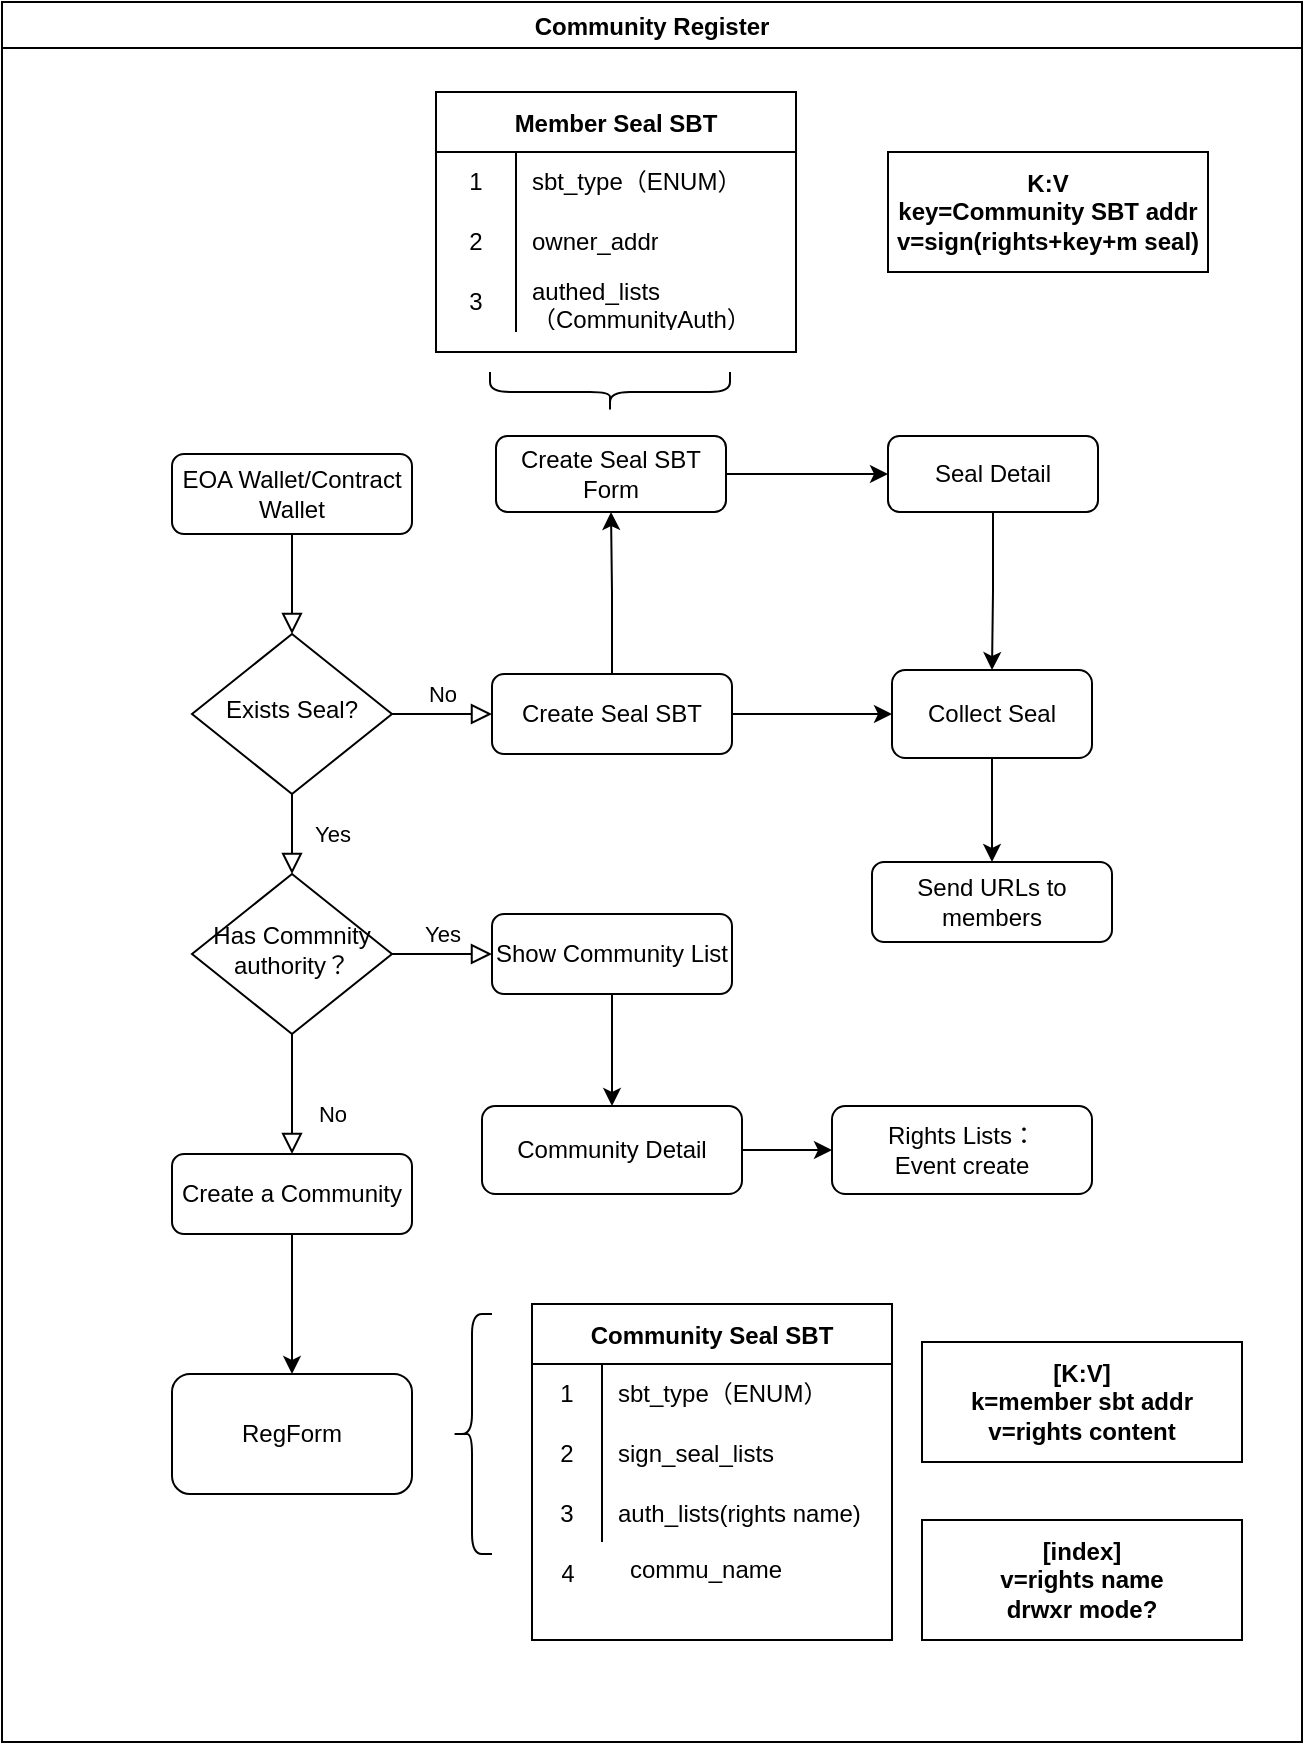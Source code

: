 <mxfile version="20.2.0" type="github">
  <diagram id="C5RBs43oDa-KdzZeNtuy" name="Page-1">
    <mxGraphModel dx="1055" dy="1689" grid="1" gridSize="10" guides="1" tooltips="1" connect="1" arrows="1" fold="1" page="1" pageScale="1" pageWidth="827" pageHeight="1169" math="0" shadow="0">
      <root>
        <mxCell id="WIyWlLk6GJQsqaUBKTNV-0" />
        <mxCell id="WIyWlLk6GJQsqaUBKTNV-1" parent="WIyWlLk6GJQsqaUBKTNV-0" />
        <mxCell id="AzbD6XMumv_pFaZ5dlBS-0" value="Community Register" style="swimlane;" vertex="1" parent="WIyWlLk6GJQsqaUBKTNV-1">
          <mxGeometry x="100" y="-1080" width="650" height="870" as="geometry" />
        </mxCell>
        <mxCell id="WIyWlLk6GJQsqaUBKTNV-3" value="EOA Wallet/Contract Wallet" style="rounded=1;whiteSpace=wrap;html=1;fontSize=12;glass=0;strokeWidth=1;shadow=0;" parent="AzbD6XMumv_pFaZ5dlBS-0" vertex="1">
          <mxGeometry x="85" y="226" width="120" height="40" as="geometry" />
        </mxCell>
        <mxCell id="WIyWlLk6GJQsqaUBKTNV-6" value="Exists Seal?" style="rhombus;whiteSpace=wrap;html=1;shadow=0;fontFamily=Helvetica;fontSize=12;align=center;strokeWidth=1;spacing=6;spacingTop=-4;" parent="AzbD6XMumv_pFaZ5dlBS-0" vertex="1">
          <mxGeometry x="95" y="316" width="100" height="80" as="geometry" />
        </mxCell>
        <mxCell id="WIyWlLk6GJQsqaUBKTNV-2" value="" style="rounded=0;html=1;jettySize=auto;orthogonalLoop=1;fontSize=11;endArrow=block;endFill=0;endSize=8;strokeWidth=1;shadow=0;labelBackgroundColor=none;edgeStyle=orthogonalEdgeStyle;" parent="AzbD6XMumv_pFaZ5dlBS-0" source="WIyWlLk6GJQsqaUBKTNV-3" target="WIyWlLk6GJQsqaUBKTNV-6" edge="1">
          <mxGeometry relative="1" as="geometry" />
        </mxCell>
        <mxCell id="AzbD6XMumv_pFaZ5dlBS-2" value="" style="edgeStyle=orthogonalEdgeStyle;rounded=0;orthogonalLoop=1;jettySize=auto;html=1;" edge="1" parent="AzbD6XMumv_pFaZ5dlBS-0" source="WIyWlLk6GJQsqaUBKTNV-7" target="AzbD6XMumv_pFaZ5dlBS-1">
          <mxGeometry relative="1" as="geometry" />
        </mxCell>
        <mxCell id="AzbD6XMumv_pFaZ5dlBS-15" value="" style="edgeStyle=orthogonalEdgeStyle;rounded=0;orthogonalLoop=1;jettySize=auto;html=1;" edge="1" parent="AzbD6XMumv_pFaZ5dlBS-0" source="WIyWlLk6GJQsqaUBKTNV-7" target="AzbD6XMumv_pFaZ5dlBS-14">
          <mxGeometry relative="1" as="geometry" />
        </mxCell>
        <mxCell id="WIyWlLk6GJQsqaUBKTNV-7" value="Create Seal SBT" style="rounded=1;whiteSpace=wrap;html=1;fontSize=12;glass=0;strokeWidth=1;shadow=0;" parent="AzbD6XMumv_pFaZ5dlBS-0" vertex="1">
          <mxGeometry x="245" y="336" width="120" height="40" as="geometry" />
        </mxCell>
        <mxCell id="WIyWlLk6GJQsqaUBKTNV-5" value="No" style="edgeStyle=orthogonalEdgeStyle;rounded=0;html=1;jettySize=auto;orthogonalLoop=1;fontSize=11;endArrow=block;endFill=0;endSize=8;strokeWidth=1;shadow=0;labelBackgroundColor=none;" parent="AzbD6XMumv_pFaZ5dlBS-0" source="WIyWlLk6GJQsqaUBKTNV-6" target="WIyWlLk6GJQsqaUBKTNV-7" edge="1">
          <mxGeometry y="10" relative="1" as="geometry">
            <mxPoint as="offset" />
          </mxGeometry>
        </mxCell>
        <mxCell id="WIyWlLk6GJQsqaUBKTNV-10" value="Has Commnity authority？" style="rhombus;whiteSpace=wrap;html=1;shadow=0;fontFamily=Helvetica;fontSize=12;align=center;strokeWidth=1;spacing=6;spacingTop=-4;" parent="AzbD6XMumv_pFaZ5dlBS-0" vertex="1">
          <mxGeometry x="95" y="436" width="100" height="80" as="geometry" />
        </mxCell>
        <mxCell id="WIyWlLk6GJQsqaUBKTNV-4" value="Yes" style="rounded=0;html=1;jettySize=auto;orthogonalLoop=1;fontSize=11;endArrow=block;endFill=0;endSize=8;strokeWidth=1;shadow=0;labelBackgroundColor=none;edgeStyle=orthogonalEdgeStyle;" parent="AzbD6XMumv_pFaZ5dlBS-0" source="WIyWlLk6GJQsqaUBKTNV-6" target="WIyWlLk6GJQsqaUBKTNV-10" edge="1">
          <mxGeometry y="20" relative="1" as="geometry">
            <mxPoint as="offset" />
          </mxGeometry>
        </mxCell>
        <mxCell id="AzbD6XMumv_pFaZ5dlBS-11" value="" style="edgeStyle=orthogonalEdgeStyle;rounded=0;orthogonalLoop=1;jettySize=auto;html=1;" edge="1" parent="AzbD6XMumv_pFaZ5dlBS-0" source="WIyWlLk6GJQsqaUBKTNV-11" target="AzbD6XMumv_pFaZ5dlBS-10">
          <mxGeometry relative="1" as="geometry" />
        </mxCell>
        <mxCell id="WIyWlLk6GJQsqaUBKTNV-11" value="Create a Community" style="rounded=1;whiteSpace=wrap;html=1;fontSize=12;glass=0;strokeWidth=1;shadow=0;" parent="AzbD6XMumv_pFaZ5dlBS-0" vertex="1">
          <mxGeometry x="85" y="576" width="120" height="40" as="geometry" />
        </mxCell>
        <mxCell id="WIyWlLk6GJQsqaUBKTNV-8" value="No" style="rounded=0;html=1;jettySize=auto;orthogonalLoop=1;fontSize=11;endArrow=block;endFill=0;endSize=8;strokeWidth=1;shadow=0;labelBackgroundColor=none;edgeStyle=orthogonalEdgeStyle;" parent="AzbD6XMumv_pFaZ5dlBS-0" source="WIyWlLk6GJQsqaUBKTNV-10" target="WIyWlLk6GJQsqaUBKTNV-11" edge="1">
          <mxGeometry x="0.333" y="20" relative="1" as="geometry">
            <mxPoint as="offset" />
          </mxGeometry>
        </mxCell>
        <mxCell id="AzbD6XMumv_pFaZ5dlBS-8" value="" style="edgeStyle=orthogonalEdgeStyle;rounded=0;orthogonalLoop=1;jettySize=auto;html=1;" edge="1" parent="AzbD6XMumv_pFaZ5dlBS-0" source="WIyWlLk6GJQsqaUBKTNV-12" target="AzbD6XMumv_pFaZ5dlBS-5">
          <mxGeometry relative="1" as="geometry" />
        </mxCell>
        <mxCell id="WIyWlLk6GJQsqaUBKTNV-12" value="Show Community List" style="rounded=1;whiteSpace=wrap;html=1;fontSize=12;glass=0;strokeWidth=1;shadow=0;" parent="AzbD6XMumv_pFaZ5dlBS-0" vertex="1">
          <mxGeometry x="245" y="456" width="120" height="40" as="geometry" />
        </mxCell>
        <mxCell id="WIyWlLk6GJQsqaUBKTNV-9" value="Yes" style="edgeStyle=orthogonalEdgeStyle;rounded=0;html=1;jettySize=auto;orthogonalLoop=1;fontSize=11;endArrow=block;endFill=0;endSize=8;strokeWidth=1;shadow=0;labelBackgroundColor=none;" parent="AzbD6XMumv_pFaZ5dlBS-0" source="WIyWlLk6GJQsqaUBKTNV-10" target="WIyWlLk6GJQsqaUBKTNV-12" edge="1">
          <mxGeometry y="10" relative="1" as="geometry">
            <mxPoint as="offset" />
          </mxGeometry>
        </mxCell>
        <mxCell id="AzbD6XMumv_pFaZ5dlBS-4" value="" style="edgeStyle=orthogonalEdgeStyle;rounded=0;orthogonalLoop=1;jettySize=auto;html=1;" edge="1" parent="AzbD6XMumv_pFaZ5dlBS-0" source="AzbD6XMumv_pFaZ5dlBS-1" target="AzbD6XMumv_pFaZ5dlBS-3">
          <mxGeometry relative="1" as="geometry" />
        </mxCell>
        <mxCell id="AzbD6XMumv_pFaZ5dlBS-1" value="Collect Seal" style="whiteSpace=wrap;html=1;rounded=1;glass=0;strokeWidth=1;shadow=0;" vertex="1" parent="AzbD6XMumv_pFaZ5dlBS-0">
          <mxGeometry x="445" y="334" width="100" height="44" as="geometry" />
        </mxCell>
        <mxCell id="AzbD6XMumv_pFaZ5dlBS-3" value="Send URLs to members" style="rounded=1;whiteSpace=wrap;html=1;fontSize=12;glass=0;strokeWidth=1;shadow=0;" vertex="1" parent="AzbD6XMumv_pFaZ5dlBS-0">
          <mxGeometry x="435" y="430" width="120" height="40" as="geometry" />
        </mxCell>
        <mxCell id="AzbD6XMumv_pFaZ5dlBS-9" value="" style="edgeStyle=orthogonalEdgeStyle;rounded=0;orthogonalLoop=1;jettySize=auto;html=1;" edge="1" parent="AzbD6XMumv_pFaZ5dlBS-0" source="AzbD6XMumv_pFaZ5dlBS-5" target="AzbD6XMumv_pFaZ5dlBS-7">
          <mxGeometry relative="1" as="geometry" />
        </mxCell>
        <mxCell id="AzbD6XMumv_pFaZ5dlBS-5" value="Community Detail" style="whiteSpace=wrap;html=1;rounded=1;glass=0;strokeWidth=1;shadow=0;" vertex="1" parent="AzbD6XMumv_pFaZ5dlBS-0">
          <mxGeometry x="240" y="552" width="130" height="44" as="geometry" />
        </mxCell>
        <mxCell id="AzbD6XMumv_pFaZ5dlBS-7" value="Rights Lists：&lt;br&gt;Event create" style="whiteSpace=wrap;html=1;rounded=1;glass=0;strokeWidth=1;shadow=0;" vertex="1" parent="AzbD6XMumv_pFaZ5dlBS-0">
          <mxGeometry x="415" y="552" width="130" height="44" as="geometry" />
        </mxCell>
        <mxCell id="AzbD6XMumv_pFaZ5dlBS-10" value="RegForm" style="whiteSpace=wrap;html=1;rounded=1;glass=0;strokeWidth=1;shadow=0;" vertex="1" parent="AzbD6XMumv_pFaZ5dlBS-0">
          <mxGeometry x="85" y="686" width="120" height="60" as="geometry" />
        </mxCell>
        <mxCell id="AzbD6XMumv_pFaZ5dlBS-13" value="" style="shape=curlyBracket;whiteSpace=wrap;html=1;rounded=1;" vertex="1" parent="AzbD6XMumv_pFaZ5dlBS-0">
          <mxGeometry x="225" y="656" width="20" height="120" as="geometry" />
        </mxCell>
        <mxCell id="AzbD6XMumv_pFaZ5dlBS-17" value="" style="edgeStyle=orthogonalEdgeStyle;rounded=0;orthogonalLoop=1;jettySize=auto;html=1;" edge="1" parent="AzbD6XMumv_pFaZ5dlBS-0" source="AzbD6XMumv_pFaZ5dlBS-14" target="AzbD6XMumv_pFaZ5dlBS-16">
          <mxGeometry relative="1" as="geometry" />
        </mxCell>
        <mxCell id="AzbD6XMumv_pFaZ5dlBS-14" value="Create Seal SBT Form" style="whiteSpace=wrap;html=1;rounded=1;glass=0;strokeWidth=1;shadow=0;" vertex="1" parent="AzbD6XMumv_pFaZ5dlBS-0">
          <mxGeometry x="247" y="217" width="115" height="38" as="geometry" />
        </mxCell>
        <mxCell id="AzbD6XMumv_pFaZ5dlBS-18" value="" style="edgeStyle=orthogonalEdgeStyle;rounded=0;orthogonalLoop=1;jettySize=auto;html=1;" edge="1" parent="AzbD6XMumv_pFaZ5dlBS-0" source="AzbD6XMumv_pFaZ5dlBS-16" target="AzbD6XMumv_pFaZ5dlBS-1">
          <mxGeometry relative="1" as="geometry" />
        </mxCell>
        <mxCell id="AzbD6XMumv_pFaZ5dlBS-16" value="Seal Detail" style="whiteSpace=wrap;html=1;rounded=1;glass=0;strokeWidth=1;shadow=0;" vertex="1" parent="AzbD6XMumv_pFaZ5dlBS-0">
          <mxGeometry x="443" y="217" width="105" height="38" as="geometry" />
        </mxCell>
        <mxCell id="AzbD6XMumv_pFaZ5dlBS-19" value="" style="shape=curlyBracket;whiteSpace=wrap;html=1;rounded=1;flipH=1;rotation=90;" vertex="1" parent="AzbD6XMumv_pFaZ5dlBS-0">
          <mxGeometry x="294" y="135" width="20" height="120" as="geometry" />
        </mxCell>
        <mxCell id="AzbD6XMumv_pFaZ5dlBS-20" value="Member Seal SBT" style="shape=table;startSize=30;container=1;collapsible=0;childLayout=tableLayout;fixedRows=1;rowLines=0;fontStyle=1;" vertex="1" parent="AzbD6XMumv_pFaZ5dlBS-0">
          <mxGeometry x="217" y="45" width="180" height="130" as="geometry" />
        </mxCell>
        <mxCell id="AzbD6XMumv_pFaZ5dlBS-21" value="" style="shape=tableRow;horizontal=0;startSize=0;swimlaneHead=0;swimlaneBody=0;top=0;left=0;bottom=0;right=0;collapsible=0;dropTarget=0;fillColor=none;points=[[0,0.5],[1,0.5]];portConstraint=eastwest;" vertex="1" parent="AzbD6XMumv_pFaZ5dlBS-20">
          <mxGeometry y="30" width="180" height="30" as="geometry" />
        </mxCell>
        <mxCell id="AzbD6XMumv_pFaZ5dlBS-22" value="1" style="shape=partialRectangle;html=1;whiteSpace=wrap;connectable=0;fillColor=none;top=0;left=0;bottom=0;right=0;overflow=hidden;pointerEvents=1;" vertex="1" parent="AzbD6XMumv_pFaZ5dlBS-21">
          <mxGeometry width="40" height="30" as="geometry">
            <mxRectangle width="40" height="30" as="alternateBounds" />
          </mxGeometry>
        </mxCell>
        <mxCell id="AzbD6XMumv_pFaZ5dlBS-23" value="sbt_type（ENUM）" style="shape=partialRectangle;html=1;whiteSpace=wrap;connectable=0;fillColor=none;top=0;left=0;bottom=0;right=0;align=left;spacingLeft=6;overflow=hidden;" vertex="1" parent="AzbD6XMumv_pFaZ5dlBS-21">
          <mxGeometry x="40" width="140" height="30" as="geometry">
            <mxRectangle width="140" height="30" as="alternateBounds" />
          </mxGeometry>
        </mxCell>
        <mxCell id="AzbD6XMumv_pFaZ5dlBS-24" value="" style="shape=tableRow;horizontal=0;startSize=0;swimlaneHead=0;swimlaneBody=0;top=0;left=0;bottom=0;right=0;collapsible=0;dropTarget=0;fillColor=none;points=[[0,0.5],[1,0.5]];portConstraint=eastwest;" vertex="1" parent="AzbD6XMumv_pFaZ5dlBS-20">
          <mxGeometry y="60" width="180" height="30" as="geometry" />
        </mxCell>
        <mxCell id="AzbD6XMumv_pFaZ5dlBS-25" value="2" style="shape=partialRectangle;html=1;whiteSpace=wrap;connectable=0;fillColor=none;top=0;left=0;bottom=0;right=0;overflow=hidden;" vertex="1" parent="AzbD6XMumv_pFaZ5dlBS-24">
          <mxGeometry width="40" height="30" as="geometry">
            <mxRectangle width="40" height="30" as="alternateBounds" />
          </mxGeometry>
        </mxCell>
        <mxCell id="AzbD6XMumv_pFaZ5dlBS-26" value="owner_addr" style="shape=partialRectangle;html=1;whiteSpace=wrap;connectable=0;fillColor=none;top=0;left=0;bottom=0;right=0;align=left;spacingLeft=6;overflow=hidden;" vertex="1" parent="AzbD6XMumv_pFaZ5dlBS-24">
          <mxGeometry x="40" width="140" height="30" as="geometry">
            <mxRectangle width="140" height="30" as="alternateBounds" />
          </mxGeometry>
        </mxCell>
        <mxCell id="AzbD6XMumv_pFaZ5dlBS-27" value="" style="shape=tableRow;horizontal=0;startSize=0;swimlaneHead=0;swimlaneBody=0;top=0;left=0;bottom=0;right=0;collapsible=0;dropTarget=0;fillColor=none;points=[[0,0.5],[1,0.5]];portConstraint=eastwest;" vertex="1" parent="AzbD6XMumv_pFaZ5dlBS-20">
          <mxGeometry y="90" width="180" height="30" as="geometry" />
        </mxCell>
        <mxCell id="AzbD6XMumv_pFaZ5dlBS-28" value="3" style="shape=partialRectangle;html=1;whiteSpace=wrap;connectable=0;fillColor=none;top=0;left=0;bottom=0;right=0;overflow=hidden;" vertex="1" parent="AzbD6XMumv_pFaZ5dlBS-27">
          <mxGeometry width="40" height="30" as="geometry">
            <mxRectangle width="40" height="30" as="alternateBounds" />
          </mxGeometry>
        </mxCell>
        <mxCell id="AzbD6XMumv_pFaZ5dlBS-29" value="authed_lists（CommunityAuth）" style="shape=partialRectangle;html=1;whiteSpace=wrap;connectable=0;fillColor=none;top=0;left=0;bottom=0;right=0;align=left;spacingLeft=6;overflow=hidden;" vertex="1" parent="AzbD6XMumv_pFaZ5dlBS-27">
          <mxGeometry x="40" width="140" height="30" as="geometry">
            <mxRectangle width="140" height="30" as="alternateBounds" />
          </mxGeometry>
        </mxCell>
        <mxCell id="AzbD6XMumv_pFaZ5dlBS-30" value="Community Seal SBT" style="shape=table;startSize=30;container=1;collapsible=0;childLayout=tableLayout;fixedRows=1;rowLines=0;fontStyle=1;" vertex="1" parent="AzbD6XMumv_pFaZ5dlBS-0">
          <mxGeometry x="265" y="651" width="180" height="168" as="geometry" />
        </mxCell>
        <mxCell id="AzbD6XMumv_pFaZ5dlBS-31" value="" style="shape=tableRow;horizontal=0;startSize=0;swimlaneHead=0;swimlaneBody=0;top=0;left=0;bottom=0;right=0;collapsible=0;dropTarget=0;fillColor=none;points=[[0,0.5],[1,0.5]];portConstraint=eastwest;" vertex="1" parent="AzbD6XMumv_pFaZ5dlBS-30">
          <mxGeometry y="30" width="180" height="30" as="geometry" />
        </mxCell>
        <mxCell id="AzbD6XMumv_pFaZ5dlBS-32" value="1" style="shape=partialRectangle;html=1;whiteSpace=wrap;connectable=0;fillColor=none;top=0;left=0;bottom=0;right=0;overflow=hidden;pointerEvents=1;" vertex="1" parent="AzbD6XMumv_pFaZ5dlBS-31">
          <mxGeometry width="35" height="30" as="geometry">
            <mxRectangle width="35" height="30" as="alternateBounds" />
          </mxGeometry>
        </mxCell>
        <mxCell id="AzbD6XMumv_pFaZ5dlBS-33" value="sbt_type（ENUM）" style="shape=partialRectangle;html=1;whiteSpace=wrap;connectable=0;fillColor=none;top=0;left=0;bottom=0;right=0;align=left;spacingLeft=6;overflow=hidden;" vertex="1" parent="AzbD6XMumv_pFaZ5dlBS-31">
          <mxGeometry x="35" width="145" height="30" as="geometry">
            <mxRectangle width="145" height="30" as="alternateBounds" />
          </mxGeometry>
        </mxCell>
        <mxCell id="AzbD6XMumv_pFaZ5dlBS-34" value="" style="shape=tableRow;horizontal=0;startSize=0;swimlaneHead=0;swimlaneBody=0;top=0;left=0;bottom=0;right=0;collapsible=0;dropTarget=0;fillColor=none;points=[[0,0.5],[1,0.5]];portConstraint=eastwest;" vertex="1" parent="AzbD6XMumv_pFaZ5dlBS-30">
          <mxGeometry y="60" width="180" height="30" as="geometry" />
        </mxCell>
        <mxCell id="AzbD6XMumv_pFaZ5dlBS-35" value="2" style="shape=partialRectangle;html=1;whiteSpace=wrap;connectable=0;fillColor=none;top=0;left=0;bottom=0;right=0;overflow=hidden;" vertex="1" parent="AzbD6XMumv_pFaZ5dlBS-34">
          <mxGeometry width="35" height="30" as="geometry">
            <mxRectangle width="35" height="30" as="alternateBounds" />
          </mxGeometry>
        </mxCell>
        <mxCell id="AzbD6XMumv_pFaZ5dlBS-36" value="sign_seal_lists" style="shape=partialRectangle;html=1;whiteSpace=wrap;connectable=0;fillColor=none;top=0;left=0;bottom=0;right=0;align=left;spacingLeft=6;overflow=hidden;" vertex="1" parent="AzbD6XMumv_pFaZ5dlBS-34">
          <mxGeometry x="35" width="145" height="30" as="geometry">
            <mxRectangle width="145" height="30" as="alternateBounds" />
          </mxGeometry>
        </mxCell>
        <mxCell id="AzbD6XMumv_pFaZ5dlBS-37" value="" style="shape=tableRow;horizontal=0;startSize=0;swimlaneHead=0;swimlaneBody=0;top=0;left=0;bottom=0;right=0;collapsible=0;dropTarget=0;fillColor=none;points=[[0,0.5],[1,0.5]];portConstraint=eastwest;" vertex="1" parent="AzbD6XMumv_pFaZ5dlBS-30">
          <mxGeometry y="90" width="180" height="29" as="geometry" />
        </mxCell>
        <mxCell id="AzbD6XMumv_pFaZ5dlBS-38" value="3" style="shape=partialRectangle;html=1;whiteSpace=wrap;connectable=0;fillColor=none;top=0;left=0;bottom=0;right=0;overflow=hidden;" vertex="1" parent="AzbD6XMumv_pFaZ5dlBS-37">
          <mxGeometry width="35" height="29" as="geometry">
            <mxRectangle width="35" height="29" as="alternateBounds" />
          </mxGeometry>
        </mxCell>
        <mxCell id="AzbD6XMumv_pFaZ5dlBS-39" value="auth_lists(rights name)" style="shape=partialRectangle;html=1;whiteSpace=wrap;connectable=0;fillColor=none;top=0;left=0;bottom=0;right=0;align=left;spacingLeft=6;overflow=hidden;" vertex="1" parent="AzbD6XMumv_pFaZ5dlBS-37">
          <mxGeometry x="35" width="145" height="29" as="geometry">
            <mxRectangle width="145" height="29" as="alternateBounds" />
          </mxGeometry>
        </mxCell>
        <mxCell id="AzbD6XMumv_pFaZ5dlBS-40" value="K:V&lt;br&gt;key=Community SBT addr&lt;br&gt;v=sign(rights+key+m seal)" style="whiteSpace=wrap;html=1;startSize=30;fontStyle=1;" vertex="1" parent="AzbD6XMumv_pFaZ5dlBS-0">
          <mxGeometry x="443" y="75" width="160" height="60" as="geometry" />
        </mxCell>
        <mxCell id="AzbD6XMumv_pFaZ5dlBS-41" value="[index]&lt;br&gt;v=rights name&lt;br&gt;drwxr mode?" style="whiteSpace=wrap;html=1;startSize=30;fontStyle=1;" vertex="1" parent="AzbD6XMumv_pFaZ5dlBS-0">
          <mxGeometry x="460" y="759" width="160" height="60" as="geometry" />
        </mxCell>
        <mxCell id="AzbD6XMumv_pFaZ5dlBS-44" value="[K:V]&lt;br&gt;k=member sbt addr&lt;br&gt;v=rights content" style="whiteSpace=wrap;html=1;startSize=30;fontStyle=1;" vertex="1" parent="AzbD6XMumv_pFaZ5dlBS-0">
          <mxGeometry x="460" y="670" width="160" height="60" as="geometry" />
        </mxCell>
        <mxCell id="AzbD6XMumv_pFaZ5dlBS-42" value="4" style="shape=partialRectangle;html=1;whiteSpace=wrap;connectable=0;fillColor=none;top=0;left=0;bottom=0;right=0;overflow=hidden;" vertex="1" parent="WIyWlLk6GJQsqaUBKTNV-1">
          <mxGeometry x="363" y="-309" width="40" height="30" as="geometry">
            <mxRectangle width="40" height="30" as="alternateBounds" />
          </mxGeometry>
        </mxCell>
        <mxCell id="AzbD6XMumv_pFaZ5dlBS-43" value="commu_name" style="shape=partialRectangle;html=1;whiteSpace=wrap;connectable=0;fillColor=none;top=0;left=0;bottom=0;right=0;align=left;spacingLeft=6;overflow=hidden;" vertex="1" parent="WIyWlLk6GJQsqaUBKTNV-1">
          <mxGeometry x="406" y="-311" width="140" height="30" as="geometry">
            <mxRectangle width="140" height="30" as="alternateBounds" />
          </mxGeometry>
        </mxCell>
      </root>
    </mxGraphModel>
  </diagram>
</mxfile>
